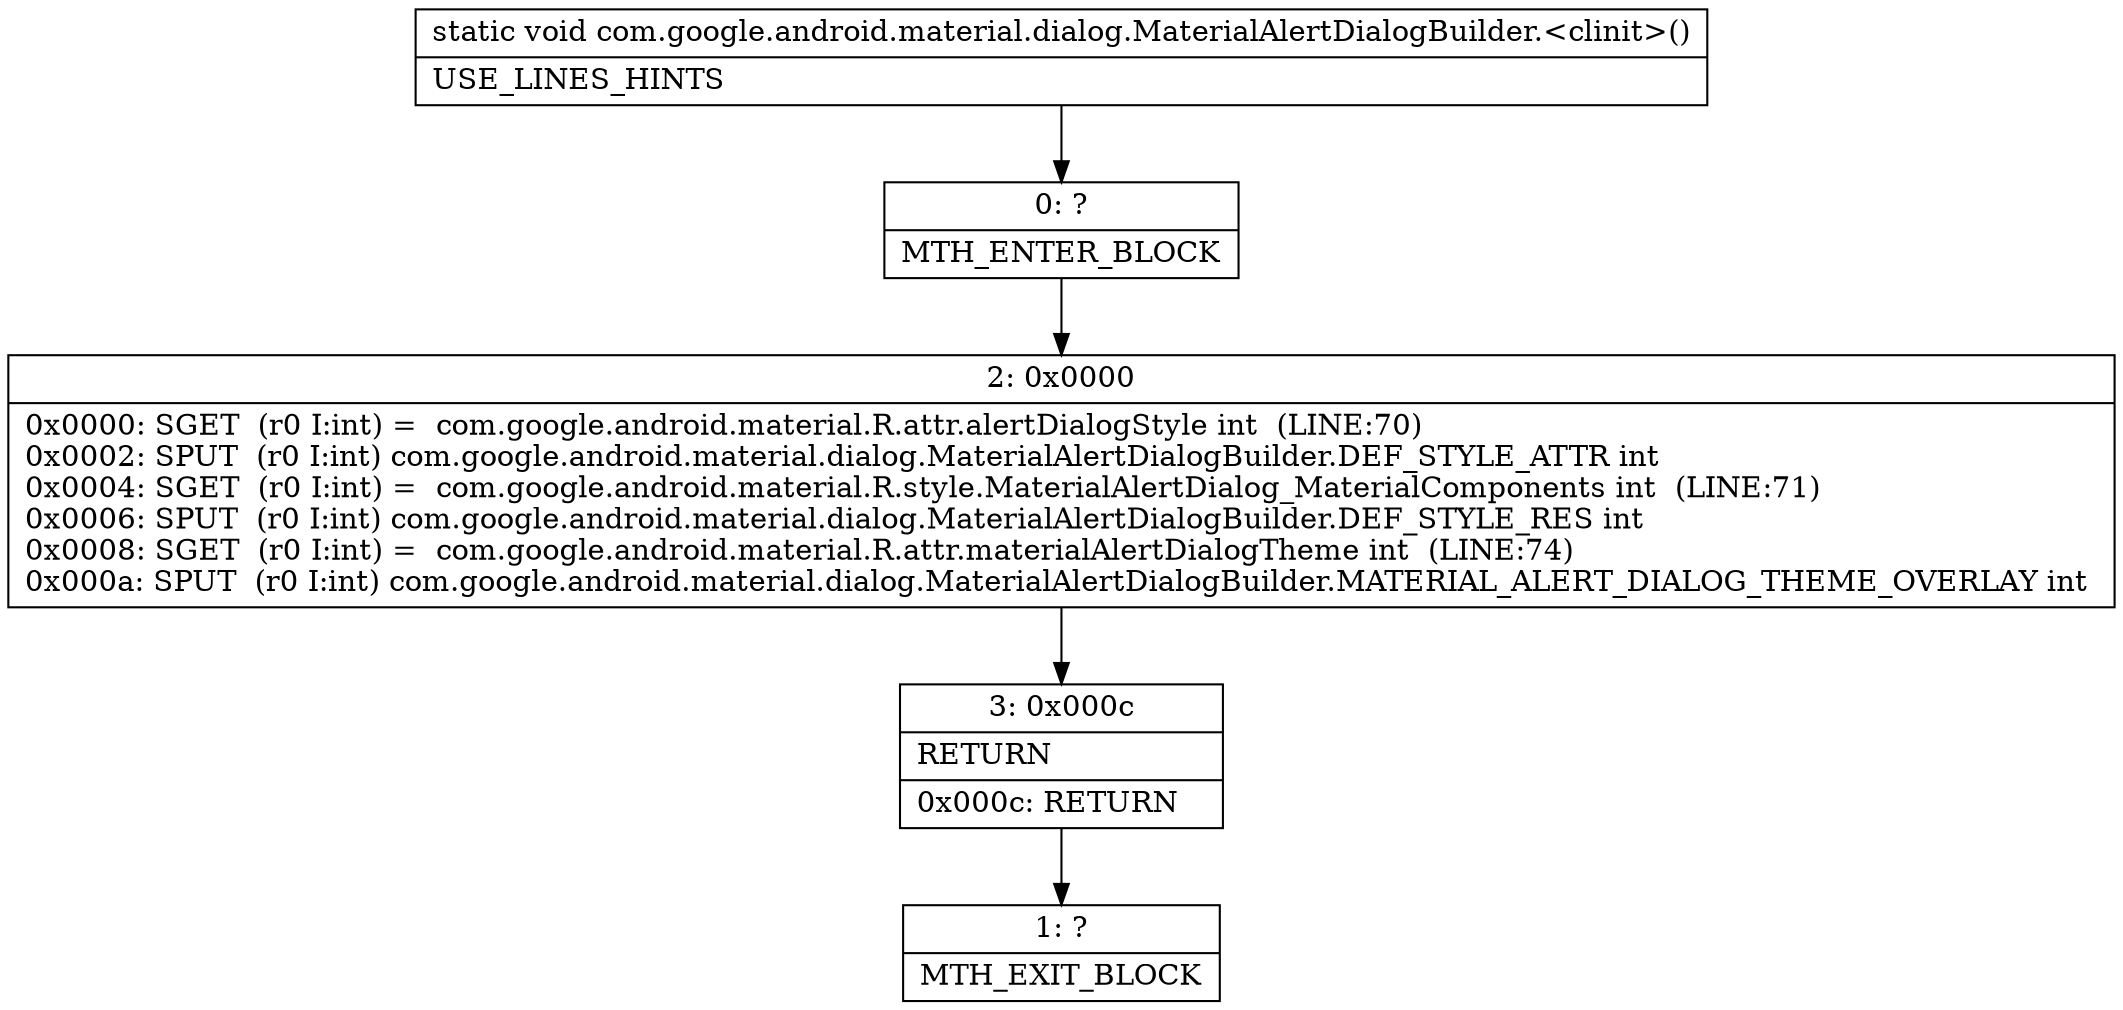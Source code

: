 digraph "CFG forcom.google.android.material.dialog.MaterialAlertDialogBuilder.\<clinit\>()V" {
Node_0 [shape=record,label="{0\:\ ?|MTH_ENTER_BLOCK\l}"];
Node_2 [shape=record,label="{2\:\ 0x0000|0x0000: SGET  (r0 I:int) =  com.google.android.material.R.attr.alertDialogStyle int  (LINE:70)\l0x0002: SPUT  (r0 I:int) com.google.android.material.dialog.MaterialAlertDialogBuilder.DEF_STYLE_ATTR int \l0x0004: SGET  (r0 I:int) =  com.google.android.material.R.style.MaterialAlertDialog_MaterialComponents int  (LINE:71)\l0x0006: SPUT  (r0 I:int) com.google.android.material.dialog.MaterialAlertDialogBuilder.DEF_STYLE_RES int \l0x0008: SGET  (r0 I:int) =  com.google.android.material.R.attr.materialAlertDialogTheme int  (LINE:74)\l0x000a: SPUT  (r0 I:int) com.google.android.material.dialog.MaterialAlertDialogBuilder.MATERIAL_ALERT_DIALOG_THEME_OVERLAY int \l}"];
Node_3 [shape=record,label="{3\:\ 0x000c|RETURN\l|0x000c: RETURN   \l}"];
Node_1 [shape=record,label="{1\:\ ?|MTH_EXIT_BLOCK\l}"];
MethodNode[shape=record,label="{static void com.google.android.material.dialog.MaterialAlertDialogBuilder.\<clinit\>()  | USE_LINES_HINTS\l}"];
MethodNode -> Node_0;Node_0 -> Node_2;
Node_2 -> Node_3;
Node_3 -> Node_1;
}

